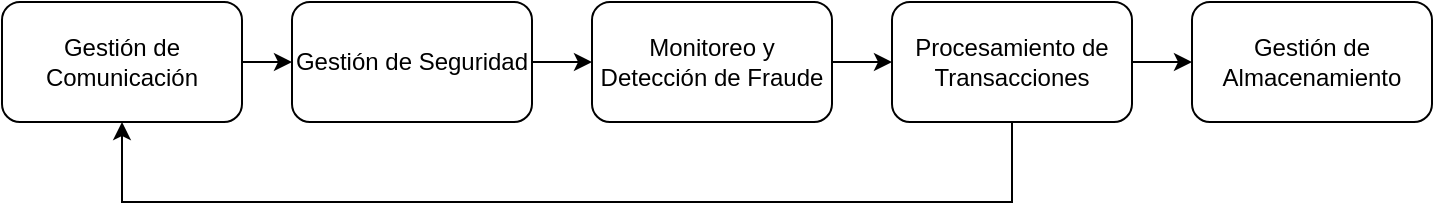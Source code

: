 <mxfile version="24.8.8">
  <diagram name="Página-1" id="T9LXrWtfXQ20ECc0KhG2">
    <mxGraphModel dx="1158" dy="1238" grid="1" gridSize="10" guides="1" tooltips="1" connect="1" arrows="1" fold="1" page="1" pageScale="1" pageWidth="827" pageHeight="1169" math="0" shadow="0">
      <root>
        <mxCell id="0" />
        <mxCell id="1" parent="0" />
        <mxCell id="cLgiqZOFw2n5dgF42g_r-1" style="edgeStyle=orthogonalEdgeStyle;rounded=0;orthogonalLoop=1;jettySize=auto;html=1;exitX=1;exitY=0.5;exitDx=0;exitDy=0;entryX=0;entryY=0.5;entryDx=0;entryDy=0;" edge="1" parent="1" source="cLgiqZOFw2n5dgF42g_r-3" target="cLgiqZOFw2n5dgF42g_r-4">
          <mxGeometry relative="1" as="geometry" />
        </mxCell>
        <mxCell id="cLgiqZOFw2n5dgF42g_r-3" value="Gestión de Seguridad" style="rounded=1;whiteSpace=wrap;html=1;" vertex="1" parent="1">
          <mxGeometry x="210" y="80" width="120" height="60" as="geometry" />
        </mxCell>
        <mxCell id="cLgiqZOFw2n5dgF42g_r-9" style="edgeStyle=orthogonalEdgeStyle;rounded=0;orthogonalLoop=1;jettySize=auto;html=1;exitX=1;exitY=0.5;exitDx=0;exitDy=0;entryX=0;entryY=0.5;entryDx=0;entryDy=0;" edge="1" parent="1" source="cLgiqZOFw2n5dgF42g_r-4" target="cLgiqZOFw2n5dgF42g_r-8">
          <mxGeometry relative="1" as="geometry" />
        </mxCell>
        <mxCell id="cLgiqZOFw2n5dgF42g_r-4" value="Monitoreo y Detección de Fraude" style="rounded=1;whiteSpace=wrap;html=1;" vertex="1" parent="1">
          <mxGeometry x="360" y="80" width="120" height="60" as="geometry" />
        </mxCell>
        <mxCell id="cLgiqZOFw2n5dgF42g_r-5" style="edgeStyle=orthogonalEdgeStyle;rounded=0;orthogonalLoop=1;jettySize=auto;html=1;exitX=1;exitY=0.5;exitDx=0;exitDy=0;entryX=0;entryY=0.5;entryDx=0;entryDy=0;" edge="1" parent="1" source="cLgiqZOFw2n5dgF42g_r-6" target="cLgiqZOFw2n5dgF42g_r-3">
          <mxGeometry relative="1" as="geometry" />
        </mxCell>
        <mxCell id="cLgiqZOFw2n5dgF42g_r-6" value="Gestión de Comunicación" style="rounded=1;whiteSpace=wrap;html=1;" vertex="1" parent="1">
          <mxGeometry x="65" y="80" width="120" height="60" as="geometry" />
        </mxCell>
        <mxCell id="cLgiqZOFw2n5dgF42g_r-10" style="edgeStyle=orthogonalEdgeStyle;rounded=0;orthogonalLoop=1;jettySize=auto;html=1;exitX=0.5;exitY=1;exitDx=0;exitDy=0;entryX=0.5;entryY=1;entryDx=0;entryDy=0;" edge="1" parent="1" source="cLgiqZOFw2n5dgF42g_r-8" target="cLgiqZOFw2n5dgF42g_r-6">
          <mxGeometry relative="1" as="geometry">
            <Array as="points">
              <mxPoint x="570" y="180" />
              <mxPoint x="125" y="180" />
            </Array>
          </mxGeometry>
        </mxCell>
        <mxCell id="cLgiqZOFw2n5dgF42g_r-12" style="edgeStyle=orthogonalEdgeStyle;rounded=0;orthogonalLoop=1;jettySize=auto;html=1;exitX=1;exitY=0.5;exitDx=0;exitDy=0;entryX=0;entryY=0.5;entryDx=0;entryDy=0;" edge="1" parent="1" source="cLgiqZOFw2n5dgF42g_r-8" target="cLgiqZOFw2n5dgF42g_r-11">
          <mxGeometry relative="1" as="geometry" />
        </mxCell>
        <mxCell id="cLgiqZOFw2n5dgF42g_r-8" value="Procesamiento de Transacciones" style="rounded=1;whiteSpace=wrap;html=1;" vertex="1" parent="1">
          <mxGeometry x="510" y="80" width="120" height="60" as="geometry" />
        </mxCell>
        <mxCell id="cLgiqZOFw2n5dgF42g_r-11" value="Gestión de Almacenamiento" style="rounded=1;whiteSpace=wrap;html=1;" vertex="1" parent="1">
          <mxGeometry x="660" y="80" width="120" height="60" as="geometry" />
        </mxCell>
      </root>
    </mxGraphModel>
  </diagram>
</mxfile>
